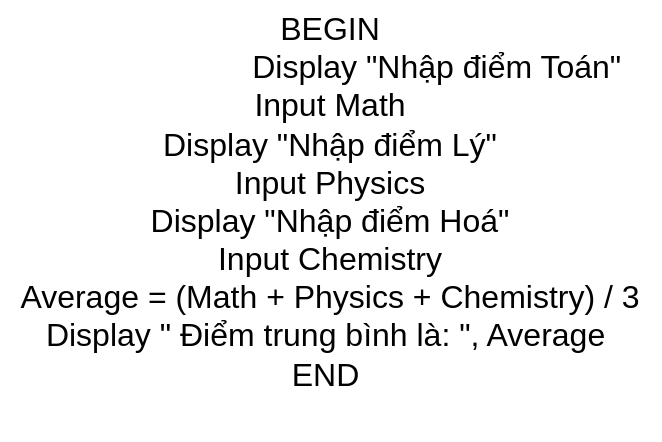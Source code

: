 <mxfile version="24.8.4">
  <diagram name="Trang-1" id="J1MUvYnTgPlqYLDA42cS">
    <mxGraphModel dx="1006" dy="567" grid="1" gridSize="10" guides="1" tooltips="1" connect="1" arrows="1" fold="1" page="1" pageScale="1" pageWidth="827" pageHeight="1169" math="0" shadow="0">
      <root>
        <mxCell id="0" />
        <mxCell id="1" parent="0" />
        <mxCell id="yHFTMgFG5SmBJ8aI9Wxc-1" value="&lt;font size=&quot;3&quot;&gt;BEGIN&lt;/font&gt;&lt;div&gt;&lt;font size=&quot;3&quot;&gt;&lt;span style=&quot;white-space: pre;&quot;&gt;&#x9;&lt;/span&gt;&lt;span style=&quot;white-space: pre;&quot;&gt;&#x9;&lt;/span&gt;&lt;span style=&quot;white-space: pre;&quot;&gt;&#x9;&lt;/span&gt;Display &quot;Nhập điểm Toán&quot;&lt;/font&gt;&lt;/div&gt;&lt;div&gt;&lt;font size=&quot;3&quot;&gt;Input Math&lt;/font&gt;&lt;/div&gt;&lt;div&gt;&lt;span style=&quot;font-size: medium; background-color: initial;&quot;&gt;Display &quot;Nhập điểm Lý&quot;&lt;/span&gt;&lt;/div&gt;&lt;div&gt;&lt;font size=&quot;3&quot;&gt;Input Physics&lt;/font&gt;&lt;/div&gt;&lt;div&gt;&lt;font size=&quot;3&quot;&gt;Display &quot;Nhập điểm Hoá&quot;&lt;/font&gt;&lt;/div&gt;&lt;div&gt;&lt;font size=&quot;3&quot;&gt;Input Chemistry&lt;/font&gt;&lt;/div&gt;&lt;div&gt;&lt;font size=&quot;3&quot;&gt;Average = (Math + Physics + Chemistry) / 3&lt;/font&gt;&lt;/div&gt;&lt;div&gt;&lt;font size=&quot;3&quot;&gt;Display &quot; Điểm trung bình là: &quot;, Average&amp;nbsp;&lt;/font&gt;&lt;/div&gt;&lt;div&gt;&lt;font size=&quot;3&quot;&gt;END&amp;nbsp;&lt;/font&gt;&lt;/div&gt;&lt;div&gt;&lt;span style=&quot;font-size: medium; background-color: initial;&quot;&gt;&lt;br&gt;&lt;/span&gt;&lt;/div&gt;" style="text;html=1;align=center;verticalAlign=middle;whiteSpace=wrap;rounded=0;" vertex="1" parent="1">
          <mxGeometry y="90" width="330" height="220" as="geometry" />
        </mxCell>
      </root>
    </mxGraphModel>
  </diagram>
</mxfile>
